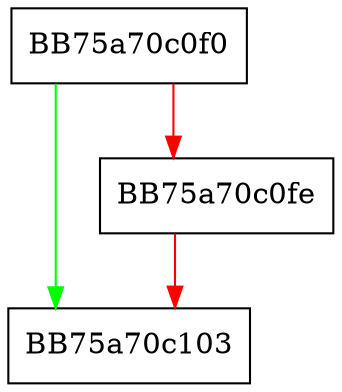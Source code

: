 digraph PostProcessRecords {
  node [shape="box"];
  graph [splines=ortho];
  BB75a70c0f0 -> BB75a70c103 [color="green"];
  BB75a70c0f0 -> BB75a70c0fe [color="red"];
  BB75a70c0fe -> BB75a70c103 [color="red"];
}